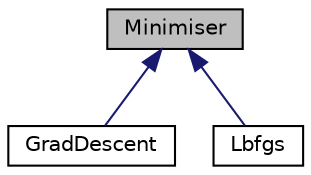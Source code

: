 digraph "Minimiser"
{
 // LATEX_PDF_SIZE
  edge [fontname="Helvetica",fontsize="10",labelfontname="Helvetica",labelfontsize="10"];
  node [fontname="Helvetica",fontsize="10",shape=record];
  Node1 [label="Minimiser",height=0.2,width=0.4,color="black", fillcolor="grey75", style="filled", fontcolor="black",tooltip=" "];
  Node1 -> Node2 [dir="back",color="midnightblue",fontsize="10",style="solid",fontname="Helvetica"];
  Node2 [label="GradDescent",height=0.2,width=0.4,color="black", fillcolor="white", style="filled",URL="$classGradDescent.html",tooltip=" "];
  Node1 -> Node3 [dir="back",color="midnightblue",fontsize="10",style="solid",fontname="Helvetica"];
  Node3 [label="Lbfgs",height=0.2,width=0.4,color="black", fillcolor="white", style="filled",URL="$classLbfgs.html",tooltip=" "];
}

